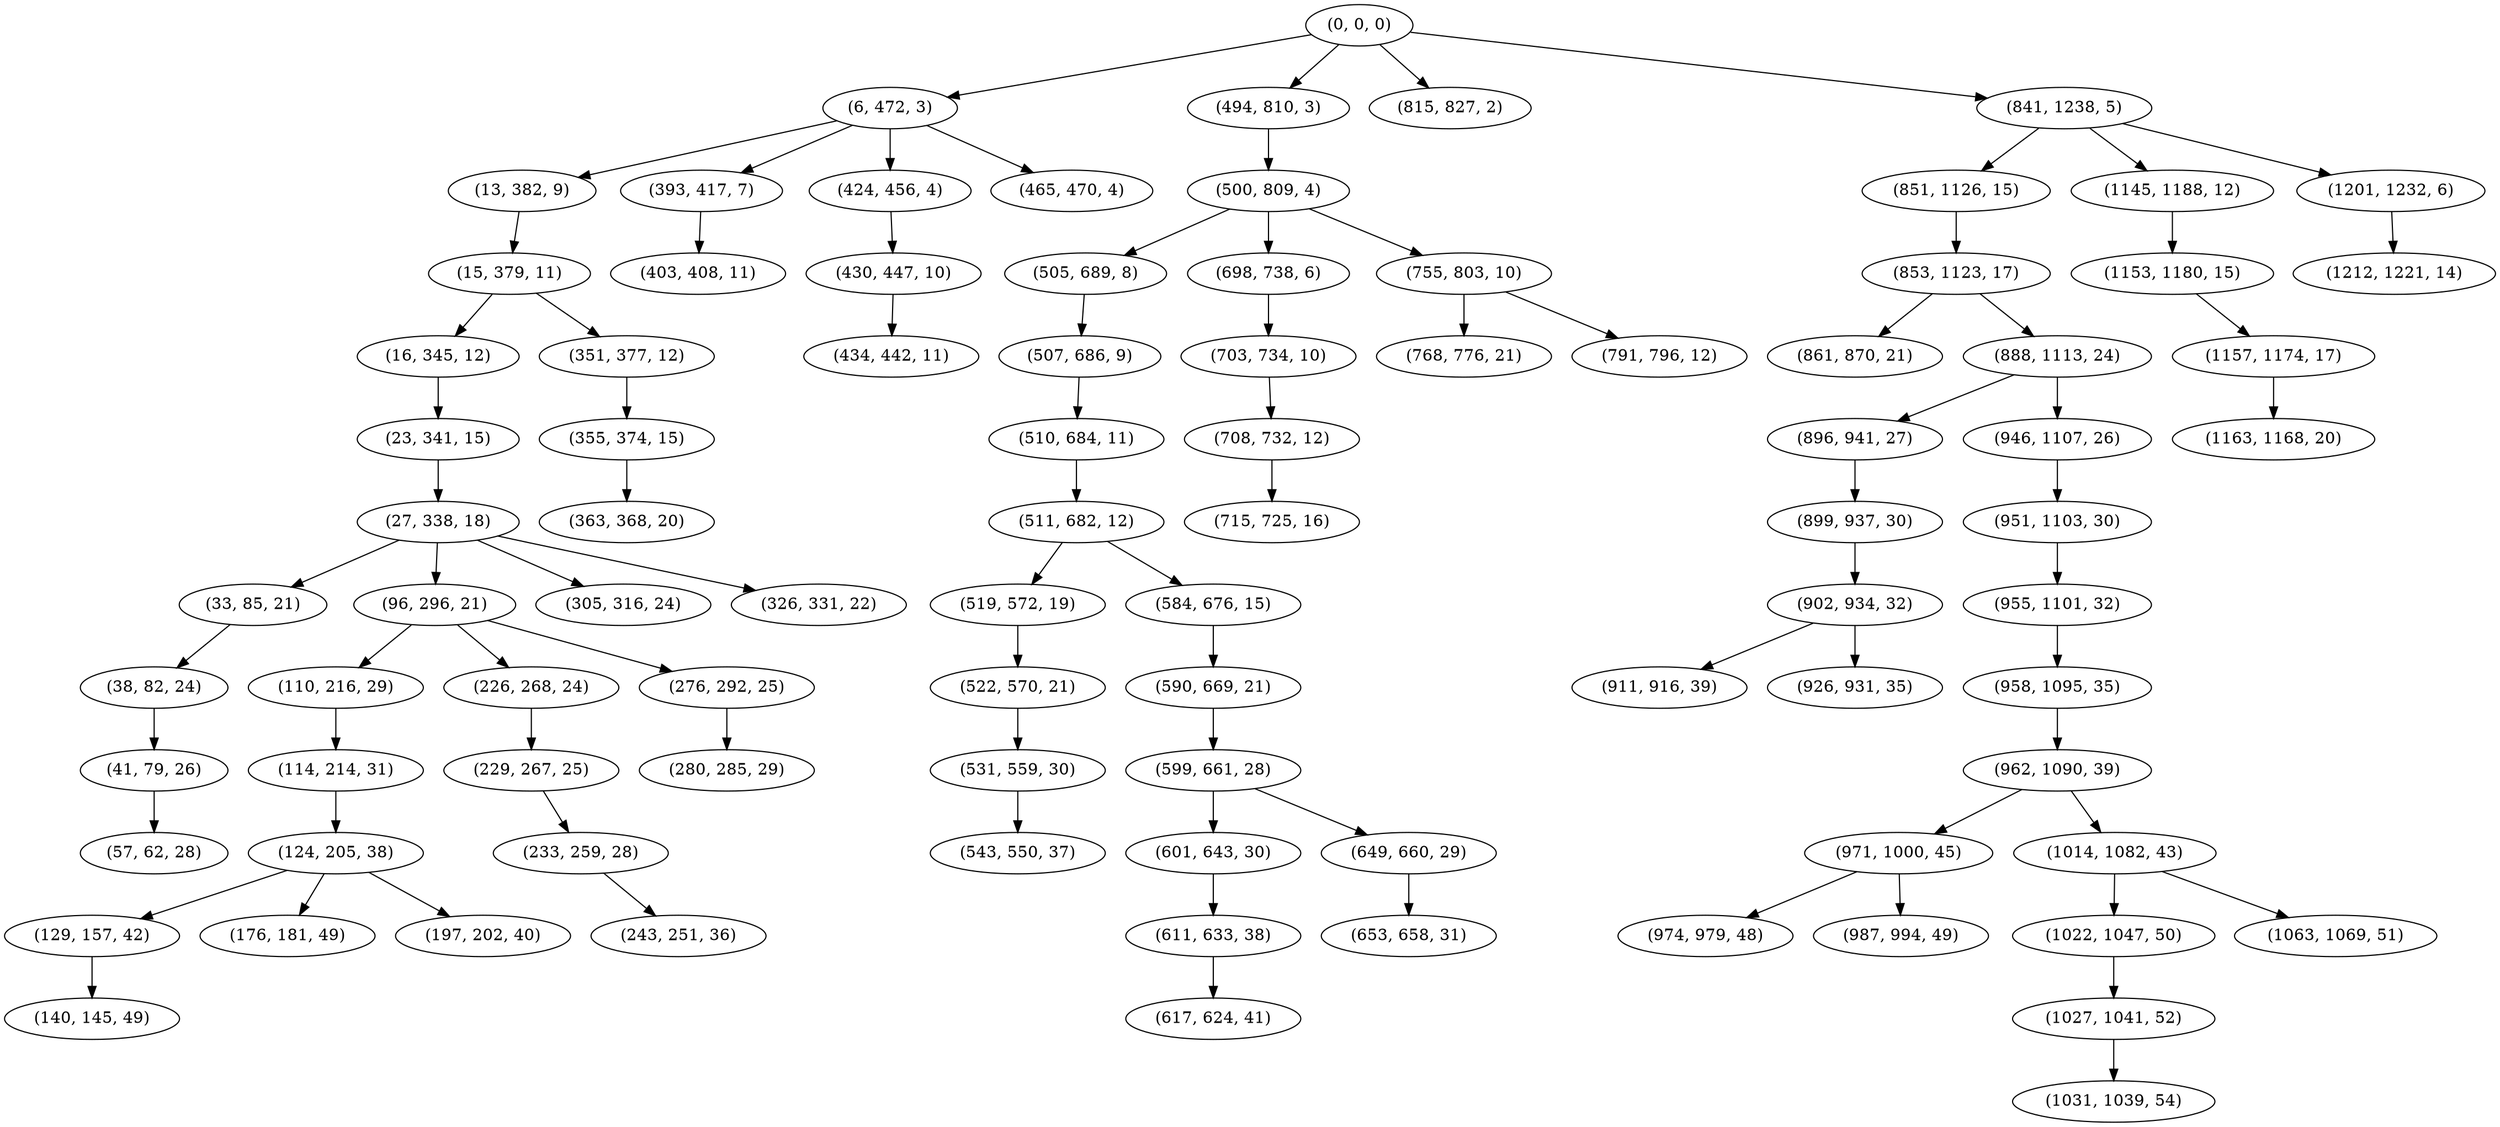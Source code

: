 digraph tree {
    "(0, 0, 0)";
    "(6, 472, 3)";
    "(13, 382, 9)";
    "(15, 379, 11)";
    "(16, 345, 12)";
    "(23, 341, 15)";
    "(27, 338, 18)";
    "(33, 85, 21)";
    "(38, 82, 24)";
    "(41, 79, 26)";
    "(57, 62, 28)";
    "(96, 296, 21)";
    "(110, 216, 29)";
    "(114, 214, 31)";
    "(124, 205, 38)";
    "(129, 157, 42)";
    "(140, 145, 49)";
    "(176, 181, 49)";
    "(197, 202, 40)";
    "(226, 268, 24)";
    "(229, 267, 25)";
    "(233, 259, 28)";
    "(243, 251, 36)";
    "(276, 292, 25)";
    "(280, 285, 29)";
    "(305, 316, 24)";
    "(326, 331, 22)";
    "(351, 377, 12)";
    "(355, 374, 15)";
    "(363, 368, 20)";
    "(393, 417, 7)";
    "(403, 408, 11)";
    "(424, 456, 4)";
    "(430, 447, 10)";
    "(434, 442, 11)";
    "(465, 470, 4)";
    "(494, 810, 3)";
    "(500, 809, 4)";
    "(505, 689, 8)";
    "(507, 686, 9)";
    "(510, 684, 11)";
    "(511, 682, 12)";
    "(519, 572, 19)";
    "(522, 570, 21)";
    "(531, 559, 30)";
    "(543, 550, 37)";
    "(584, 676, 15)";
    "(590, 669, 21)";
    "(599, 661, 28)";
    "(601, 643, 30)";
    "(611, 633, 38)";
    "(617, 624, 41)";
    "(649, 660, 29)";
    "(653, 658, 31)";
    "(698, 738, 6)";
    "(703, 734, 10)";
    "(708, 732, 12)";
    "(715, 725, 16)";
    "(755, 803, 10)";
    "(768, 776, 21)";
    "(791, 796, 12)";
    "(815, 827, 2)";
    "(841, 1238, 5)";
    "(851, 1126, 15)";
    "(853, 1123, 17)";
    "(861, 870, 21)";
    "(888, 1113, 24)";
    "(896, 941, 27)";
    "(899, 937, 30)";
    "(902, 934, 32)";
    "(911, 916, 39)";
    "(926, 931, 35)";
    "(946, 1107, 26)";
    "(951, 1103, 30)";
    "(955, 1101, 32)";
    "(958, 1095, 35)";
    "(962, 1090, 39)";
    "(971, 1000, 45)";
    "(974, 979, 48)";
    "(987, 994, 49)";
    "(1014, 1082, 43)";
    "(1022, 1047, 50)";
    "(1027, 1041, 52)";
    "(1031, 1039, 54)";
    "(1063, 1069, 51)";
    "(1145, 1188, 12)";
    "(1153, 1180, 15)";
    "(1157, 1174, 17)";
    "(1163, 1168, 20)";
    "(1201, 1232, 6)";
    "(1212, 1221, 14)";
    "(0, 0, 0)" -> "(6, 472, 3)";
    "(0, 0, 0)" -> "(494, 810, 3)";
    "(0, 0, 0)" -> "(815, 827, 2)";
    "(0, 0, 0)" -> "(841, 1238, 5)";
    "(6, 472, 3)" -> "(13, 382, 9)";
    "(6, 472, 3)" -> "(393, 417, 7)";
    "(6, 472, 3)" -> "(424, 456, 4)";
    "(6, 472, 3)" -> "(465, 470, 4)";
    "(13, 382, 9)" -> "(15, 379, 11)";
    "(15, 379, 11)" -> "(16, 345, 12)";
    "(15, 379, 11)" -> "(351, 377, 12)";
    "(16, 345, 12)" -> "(23, 341, 15)";
    "(23, 341, 15)" -> "(27, 338, 18)";
    "(27, 338, 18)" -> "(33, 85, 21)";
    "(27, 338, 18)" -> "(96, 296, 21)";
    "(27, 338, 18)" -> "(305, 316, 24)";
    "(27, 338, 18)" -> "(326, 331, 22)";
    "(33, 85, 21)" -> "(38, 82, 24)";
    "(38, 82, 24)" -> "(41, 79, 26)";
    "(41, 79, 26)" -> "(57, 62, 28)";
    "(96, 296, 21)" -> "(110, 216, 29)";
    "(96, 296, 21)" -> "(226, 268, 24)";
    "(96, 296, 21)" -> "(276, 292, 25)";
    "(110, 216, 29)" -> "(114, 214, 31)";
    "(114, 214, 31)" -> "(124, 205, 38)";
    "(124, 205, 38)" -> "(129, 157, 42)";
    "(124, 205, 38)" -> "(176, 181, 49)";
    "(124, 205, 38)" -> "(197, 202, 40)";
    "(129, 157, 42)" -> "(140, 145, 49)";
    "(226, 268, 24)" -> "(229, 267, 25)";
    "(229, 267, 25)" -> "(233, 259, 28)";
    "(233, 259, 28)" -> "(243, 251, 36)";
    "(276, 292, 25)" -> "(280, 285, 29)";
    "(351, 377, 12)" -> "(355, 374, 15)";
    "(355, 374, 15)" -> "(363, 368, 20)";
    "(393, 417, 7)" -> "(403, 408, 11)";
    "(424, 456, 4)" -> "(430, 447, 10)";
    "(430, 447, 10)" -> "(434, 442, 11)";
    "(494, 810, 3)" -> "(500, 809, 4)";
    "(500, 809, 4)" -> "(505, 689, 8)";
    "(500, 809, 4)" -> "(698, 738, 6)";
    "(500, 809, 4)" -> "(755, 803, 10)";
    "(505, 689, 8)" -> "(507, 686, 9)";
    "(507, 686, 9)" -> "(510, 684, 11)";
    "(510, 684, 11)" -> "(511, 682, 12)";
    "(511, 682, 12)" -> "(519, 572, 19)";
    "(511, 682, 12)" -> "(584, 676, 15)";
    "(519, 572, 19)" -> "(522, 570, 21)";
    "(522, 570, 21)" -> "(531, 559, 30)";
    "(531, 559, 30)" -> "(543, 550, 37)";
    "(584, 676, 15)" -> "(590, 669, 21)";
    "(590, 669, 21)" -> "(599, 661, 28)";
    "(599, 661, 28)" -> "(601, 643, 30)";
    "(599, 661, 28)" -> "(649, 660, 29)";
    "(601, 643, 30)" -> "(611, 633, 38)";
    "(611, 633, 38)" -> "(617, 624, 41)";
    "(649, 660, 29)" -> "(653, 658, 31)";
    "(698, 738, 6)" -> "(703, 734, 10)";
    "(703, 734, 10)" -> "(708, 732, 12)";
    "(708, 732, 12)" -> "(715, 725, 16)";
    "(755, 803, 10)" -> "(768, 776, 21)";
    "(755, 803, 10)" -> "(791, 796, 12)";
    "(841, 1238, 5)" -> "(851, 1126, 15)";
    "(841, 1238, 5)" -> "(1145, 1188, 12)";
    "(841, 1238, 5)" -> "(1201, 1232, 6)";
    "(851, 1126, 15)" -> "(853, 1123, 17)";
    "(853, 1123, 17)" -> "(861, 870, 21)";
    "(853, 1123, 17)" -> "(888, 1113, 24)";
    "(888, 1113, 24)" -> "(896, 941, 27)";
    "(888, 1113, 24)" -> "(946, 1107, 26)";
    "(896, 941, 27)" -> "(899, 937, 30)";
    "(899, 937, 30)" -> "(902, 934, 32)";
    "(902, 934, 32)" -> "(911, 916, 39)";
    "(902, 934, 32)" -> "(926, 931, 35)";
    "(946, 1107, 26)" -> "(951, 1103, 30)";
    "(951, 1103, 30)" -> "(955, 1101, 32)";
    "(955, 1101, 32)" -> "(958, 1095, 35)";
    "(958, 1095, 35)" -> "(962, 1090, 39)";
    "(962, 1090, 39)" -> "(971, 1000, 45)";
    "(962, 1090, 39)" -> "(1014, 1082, 43)";
    "(971, 1000, 45)" -> "(974, 979, 48)";
    "(971, 1000, 45)" -> "(987, 994, 49)";
    "(1014, 1082, 43)" -> "(1022, 1047, 50)";
    "(1014, 1082, 43)" -> "(1063, 1069, 51)";
    "(1022, 1047, 50)" -> "(1027, 1041, 52)";
    "(1027, 1041, 52)" -> "(1031, 1039, 54)";
    "(1145, 1188, 12)" -> "(1153, 1180, 15)";
    "(1153, 1180, 15)" -> "(1157, 1174, 17)";
    "(1157, 1174, 17)" -> "(1163, 1168, 20)";
    "(1201, 1232, 6)" -> "(1212, 1221, 14)";
}
